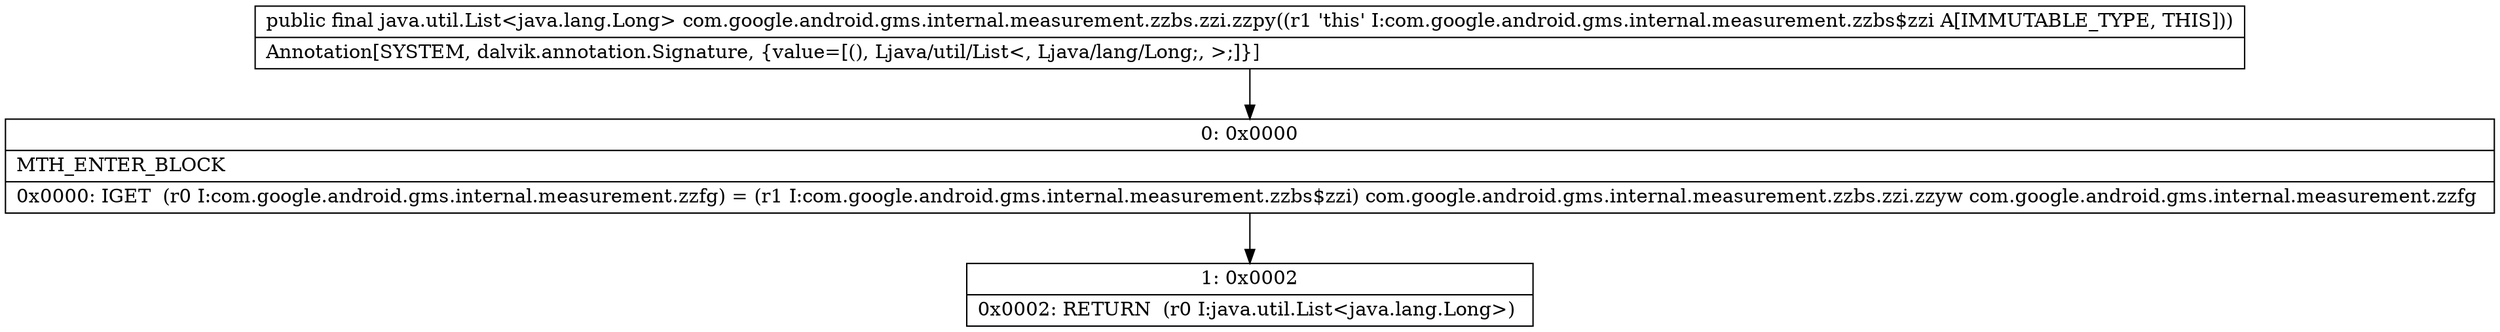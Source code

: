 digraph "CFG forcom.google.android.gms.internal.measurement.zzbs.zzi.zzpy()Ljava\/util\/List;" {
Node_0 [shape=record,label="{0\:\ 0x0000|MTH_ENTER_BLOCK\l|0x0000: IGET  (r0 I:com.google.android.gms.internal.measurement.zzfg) = (r1 I:com.google.android.gms.internal.measurement.zzbs$zzi) com.google.android.gms.internal.measurement.zzbs.zzi.zzyw com.google.android.gms.internal.measurement.zzfg \l}"];
Node_1 [shape=record,label="{1\:\ 0x0002|0x0002: RETURN  (r0 I:java.util.List\<java.lang.Long\>) \l}"];
MethodNode[shape=record,label="{public final java.util.List\<java.lang.Long\> com.google.android.gms.internal.measurement.zzbs.zzi.zzpy((r1 'this' I:com.google.android.gms.internal.measurement.zzbs$zzi A[IMMUTABLE_TYPE, THIS]))  | Annotation[SYSTEM, dalvik.annotation.Signature, \{value=[(), Ljava\/util\/List\<, Ljava\/lang\/Long;, \>;]\}]\l}"];
MethodNode -> Node_0;
Node_0 -> Node_1;
}

